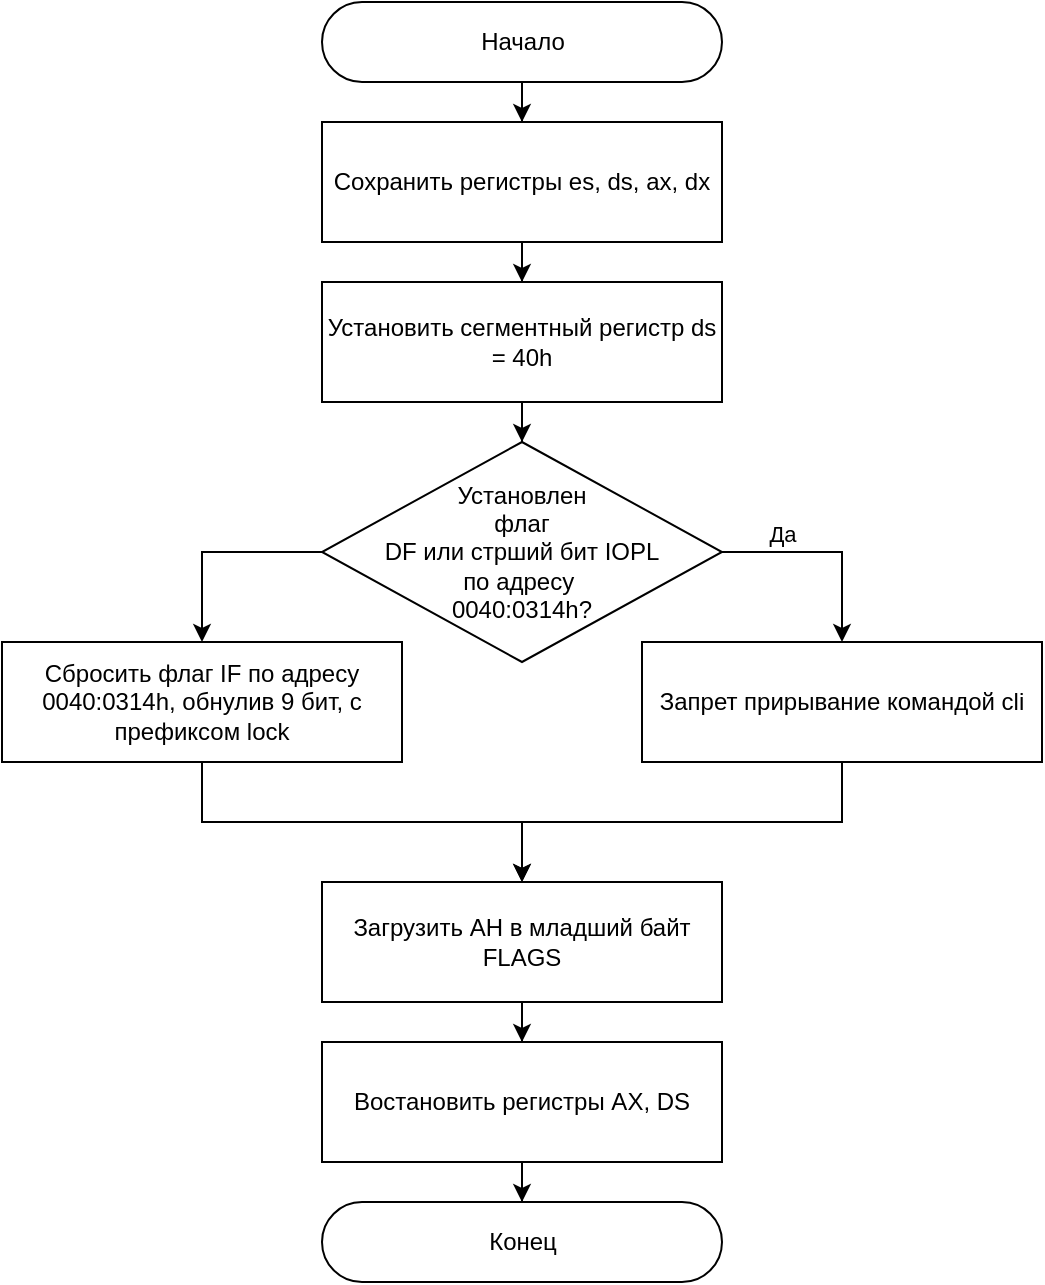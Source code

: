 <mxfile version="20.3.0" type="device"><diagram id="QIuvlmrN9AGVQljjBS-1" name="Страница 1"><mxGraphModel dx="1185" dy="688" grid="1" gridSize="10" guides="1" tooltips="1" connect="1" arrows="1" fold="1" page="1" pageScale="1" pageWidth="827" pageHeight="1169" math="0" shadow="0"><root><mxCell id="0"/><mxCell id="1" parent="0"/><mxCell id="6CyslgVisGklF1PCgkEE-25" style="edgeStyle=orthogonalEdgeStyle;rounded=0;orthogonalLoop=1;jettySize=auto;html=1;" edge="1" parent="1" source="6CyslgVisGklF1PCgkEE-2" target="6CyslgVisGklF1PCgkEE-6"><mxGeometry relative="1" as="geometry"/></mxCell><mxCell id="6CyslgVisGklF1PCgkEE-2" value="Начало" style="html=1;dashed=0;whitespace=wrap;shape=mxgraph.dfd.start" vertex="1" parent="1"><mxGeometry x="320" y="40" width="200" height="40" as="geometry"/></mxCell><mxCell id="6CyslgVisGklF1PCgkEE-26" style="edgeStyle=orthogonalEdgeStyle;rounded=0;orthogonalLoop=1;jettySize=auto;html=1;" edge="1" parent="1" source="6CyslgVisGklF1PCgkEE-6" target="6CyslgVisGklF1PCgkEE-8"><mxGeometry relative="1" as="geometry"/></mxCell><mxCell id="6CyslgVisGklF1PCgkEE-6" value="Сохранить регистры es, ds, ax, dx" style="rounded=0;whiteSpace=wrap;html=1;" vertex="1" parent="1"><mxGeometry x="320" y="100" width="200" height="60" as="geometry"/></mxCell><mxCell id="6CyslgVisGklF1PCgkEE-27" style="edgeStyle=orthogonalEdgeStyle;rounded=0;orthogonalLoop=1;jettySize=auto;html=1;" edge="1" parent="1" source="6CyslgVisGklF1PCgkEE-8" target="6CyslgVisGklF1PCgkEE-20"><mxGeometry relative="1" as="geometry"/></mxCell><mxCell id="6CyslgVisGklF1PCgkEE-8" value="Установить сегментный регистр ds = 40h" style="rounded=0;whiteSpace=wrap;html=1;" vertex="1" parent="1"><mxGeometry x="320" y="180" width="200" height="60" as="geometry"/></mxCell><mxCell id="6CyslgVisGklF1PCgkEE-28" style="edgeStyle=orthogonalEdgeStyle;rounded=0;orthogonalLoop=1;jettySize=auto;html=1;" edge="1" parent="1" source="6CyslgVisGklF1PCgkEE-20" target="6CyslgVisGklF1PCgkEE-24"><mxGeometry relative="1" as="geometry"><Array as="points"><mxPoint x="260" y="315"/></Array></mxGeometry></mxCell><mxCell id="6CyslgVisGklF1PCgkEE-29" value="Да" style="edgeStyle=orthogonalEdgeStyle;rounded=0;orthogonalLoop=1;jettySize=auto;html=1;verticalAlign=bottom;" edge="1" parent="1" source="6CyslgVisGklF1PCgkEE-20" target="6CyslgVisGklF1PCgkEE-23"><mxGeometry x="-0.429" relative="1" as="geometry"><Array as="points"><mxPoint x="580" y="315"/></Array><mxPoint as="offset"/></mxGeometry></mxCell><mxCell id="6CyslgVisGklF1PCgkEE-20" value="Установлен &lt;br&gt;флаг &lt;br&gt;DF или стрший бит IOPL &lt;br&gt;по адресу&amp;nbsp;&lt;br&gt;0040:0314h?" style="strokeWidth=1;html=1;shape=mxgraph.flowchart.decision;whiteSpace=wrap;" vertex="1" parent="1"><mxGeometry x="320" y="260" width="200" height="110" as="geometry"/></mxCell><mxCell id="6CyslgVisGklF1PCgkEE-34" style="edgeStyle=orthogonalEdgeStyle;rounded=0;orthogonalLoop=1;jettySize=auto;html=1;" edge="1" parent="1" source="6CyslgVisGklF1PCgkEE-23" target="6CyslgVisGklF1PCgkEE-30"><mxGeometry relative="1" as="geometry"/></mxCell><mxCell id="6CyslgVisGklF1PCgkEE-23" value="Запрет прирывание командой cli" style="rounded=0;whiteSpace=wrap;html=1;" vertex="1" parent="1"><mxGeometry x="480" y="360" width="200" height="60" as="geometry"/></mxCell><mxCell id="6CyslgVisGklF1PCgkEE-33" style="edgeStyle=orthogonalEdgeStyle;rounded=0;orthogonalLoop=1;jettySize=auto;html=1;" edge="1" parent="1" source="6CyslgVisGklF1PCgkEE-24" target="6CyslgVisGklF1PCgkEE-30"><mxGeometry relative="1" as="geometry"/></mxCell><mxCell id="6CyslgVisGklF1PCgkEE-24" value="Сбросить флаг IF по адресу 0040:0314h, обнулив 9 бит, с префиксом lock" style="rounded=0;whiteSpace=wrap;html=1;" vertex="1" parent="1"><mxGeometry x="160" y="360" width="200" height="60" as="geometry"/></mxCell><mxCell id="6CyslgVisGklF1PCgkEE-35" style="edgeStyle=orthogonalEdgeStyle;rounded=0;orthogonalLoop=1;jettySize=auto;html=1;" edge="1" parent="1" source="6CyslgVisGklF1PCgkEE-30" target="6CyslgVisGklF1PCgkEE-31"><mxGeometry relative="1" as="geometry"/></mxCell><mxCell id="6CyslgVisGklF1PCgkEE-30" value="Загрузить AH в младший байт FLAGS" style="rounded=0;whiteSpace=wrap;html=1;" vertex="1" parent="1"><mxGeometry x="320" y="480" width="200" height="60" as="geometry"/></mxCell><mxCell id="6CyslgVisGklF1PCgkEE-36" style="edgeStyle=orthogonalEdgeStyle;rounded=0;orthogonalLoop=1;jettySize=auto;html=1;" edge="1" parent="1" source="6CyslgVisGklF1PCgkEE-31" target="6CyslgVisGklF1PCgkEE-32"><mxGeometry relative="1" as="geometry"/></mxCell><mxCell id="6CyslgVisGklF1PCgkEE-31" value="Востановить регистры AX, DS" style="rounded=0;whiteSpace=wrap;html=1;" vertex="1" parent="1"><mxGeometry x="320" y="560" width="200" height="60" as="geometry"/></mxCell><mxCell id="6CyslgVisGklF1PCgkEE-32" value="Конец" style="html=1;dashed=0;whitespace=wrap;shape=mxgraph.dfd.start" vertex="1" parent="1"><mxGeometry x="320" y="640" width="200" height="40" as="geometry"/></mxCell></root></mxGraphModel></diagram></mxfile>